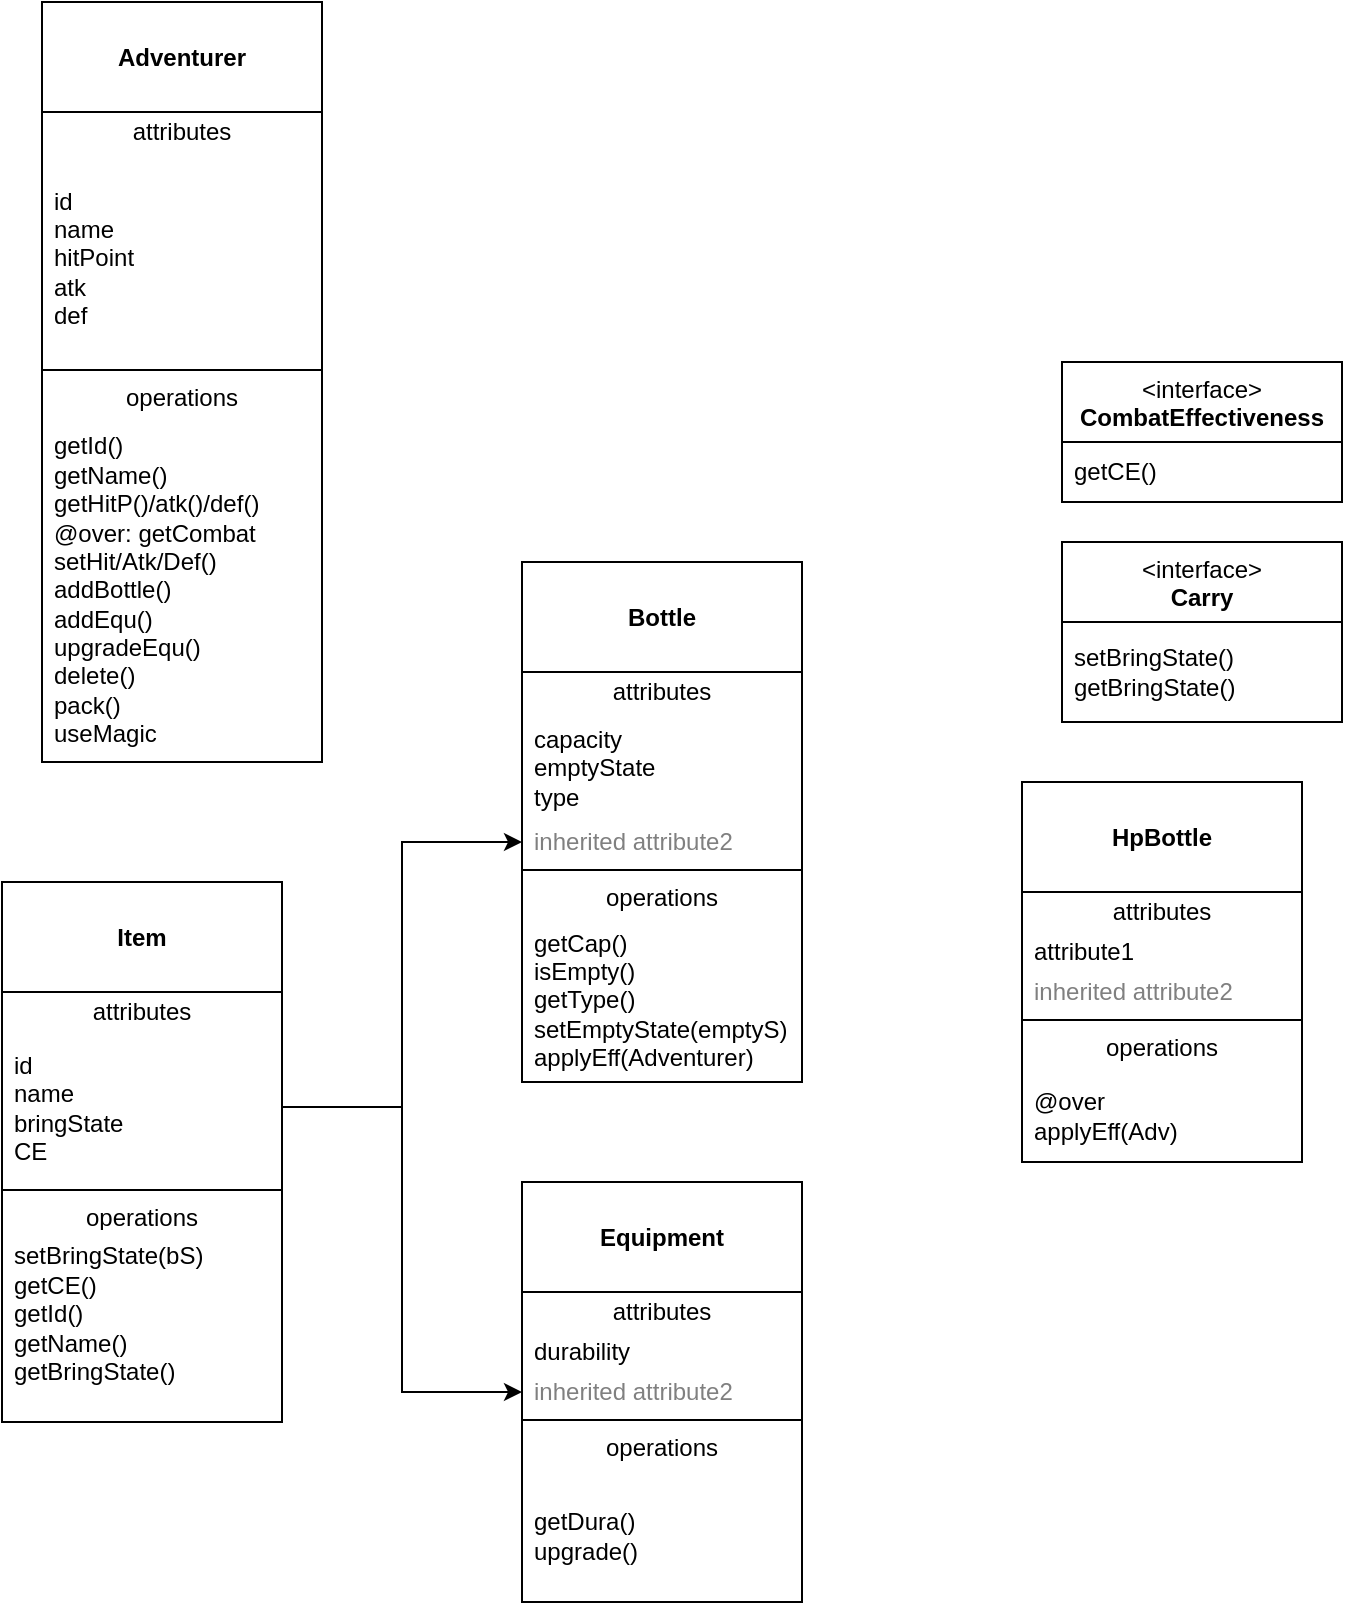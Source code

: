 <mxfile version="24.7.14">
  <diagram name="第 1 页" id="__HTfRvpChlXuJ6mpBq-">
    <mxGraphModel dx="1466" dy="2158" grid="1" gridSize="10" guides="1" tooltips="1" connect="1" arrows="1" fold="1" page="1" pageScale="1" pageWidth="827" pageHeight="1169" math="0" shadow="0">
      <root>
        <mxCell id="0" />
        <mxCell id="1" parent="0" />
        <mxCell id="biao0DX9JDY2F2U3iyRH-23" value="&lt;br&gt;&lt;b&gt;Adventurer&lt;/b&gt;" style="swimlane;fontStyle=0;align=center;verticalAlign=top;childLayout=stackLayout;horizontal=1;startSize=55;horizontalStack=0;resizeParent=1;resizeParentMax=0;resizeLast=0;collapsible=0;marginBottom=0;html=1;whiteSpace=wrap;" vertex="1" parent="1">
          <mxGeometry x="130" y="-70" width="140" height="380" as="geometry" />
        </mxCell>
        <mxCell id="biao0DX9JDY2F2U3iyRH-24" value="attributes" style="text;html=1;strokeColor=none;fillColor=none;align=center;verticalAlign=middle;spacingLeft=4;spacingRight=4;overflow=hidden;rotatable=0;points=[[0,0.5],[1,0.5]];portConstraint=eastwest;whiteSpace=wrap;" vertex="1" parent="biao0DX9JDY2F2U3iyRH-23">
          <mxGeometry y="55" width="140" height="20" as="geometry" />
        </mxCell>
        <mxCell id="biao0DX9JDY2F2U3iyRH-25" value="id&lt;div&gt;name&lt;/div&gt;&lt;div&gt;hitPoint&lt;/div&gt;&lt;div&gt;atk&lt;/div&gt;&lt;div&gt;def&lt;/div&gt;" style="text;html=1;strokeColor=none;fillColor=none;align=left;verticalAlign=middle;spacingLeft=4;spacingRight=4;overflow=hidden;rotatable=0;points=[[0,0.5],[1,0.5]];portConstraint=eastwest;whiteSpace=wrap;" vertex="1" parent="biao0DX9JDY2F2U3iyRH-23">
          <mxGeometry y="75" width="140" height="105" as="geometry" />
        </mxCell>
        <mxCell id="biao0DX9JDY2F2U3iyRH-28" value="" style="line;strokeWidth=1;fillColor=none;align=left;verticalAlign=middle;spacingTop=-1;spacingLeft=3;spacingRight=3;rotatable=0;labelPosition=right;points=[];portConstraint=eastwest;" vertex="1" parent="biao0DX9JDY2F2U3iyRH-23">
          <mxGeometry y="180" width="140" height="8" as="geometry" />
        </mxCell>
        <mxCell id="biao0DX9JDY2F2U3iyRH-29" value="operations" style="text;html=1;strokeColor=none;fillColor=none;align=center;verticalAlign=middle;spacingLeft=4;spacingRight=4;overflow=hidden;rotatable=0;points=[[0,0.5],[1,0.5]];portConstraint=eastwest;whiteSpace=wrap;" vertex="1" parent="biao0DX9JDY2F2U3iyRH-23">
          <mxGeometry y="188" width="140" height="20" as="geometry" />
        </mxCell>
        <mxCell id="biao0DX9JDY2F2U3iyRH-30" value="getId()&lt;div&gt;getName()&lt;/div&gt;&lt;div&gt;getHitP()/atk()/def()&lt;/div&gt;&lt;div&gt;@over: getCombat&lt;/div&gt;&lt;div&gt;setHit/Atk/Def()&lt;/div&gt;&lt;div&gt;addBottle()&lt;/div&gt;&lt;div&gt;addEqu()&lt;/div&gt;&lt;div&gt;upgradeEqu()&lt;/div&gt;&lt;div&gt;delete()&lt;/div&gt;&lt;div&gt;pack()&lt;/div&gt;&lt;div&gt;useMagic&lt;/div&gt;" style="text;html=1;strokeColor=none;fillColor=none;align=left;verticalAlign=middle;spacingLeft=4;spacingRight=4;overflow=hidden;rotatable=0;points=[[0,0.5],[1,0.5]];portConstraint=eastwest;whiteSpace=wrap;" vertex="1" parent="biao0DX9JDY2F2U3iyRH-23">
          <mxGeometry y="208" width="140" height="172" as="geometry" />
        </mxCell>
        <mxCell id="biao0DX9JDY2F2U3iyRH-43" value="&amp;lt;interface&amp;gt;&lt;br&gt;&lt;b&gt;CombatEffectiveness&lt;/b&gt;" style="swimlane;fontStyle=0;align=center;verticalAlign=top;childLayout=stackLayout;horizontal=1;startSize=40;horizontalStack=0;resizeParent=1;resizeParentMax=0;resizeLast=0;collapsible=0;marginBottom=0;html=1;whiteSpace=wrap;" vertex="1" parent="1">
          <mxGeometry x="640" y="110" width="140" height="70" as="geometry" />
        </mxCell>
        <mxCell id="biao0DX9JDY2F2U3iyRH-44" value="getCE()" style="text;html=1;strokeColor=none;fillColor=none;align=left;verticalAlign=middle;spacingLeft=4;spacingRight=4;overflow=hidden;rotatable=0;points=[[0,0.5],[1,0.5]];portConstraint=eastwest;whiteSpace=wrap;" vertex="1" parent="biao0DX9JDY2F2U3iyRH-43">
          <mxGeometry y="40" width="140" height="30" as="geometry" />
        </mxCell>
        <mxCell id="biao0DX9JDY2F2U3iyRH-45" value="&amp;lt;interface&amp;gt;&lt;br&gt;&lt;b&gt;Carry&lt;/b&gt;" style="swimlane;fontStyle=0;align=center;verticalAlign=top;childLayout=stackLayout;horizontal=1;startSize=40;horizontalStack=0;resizeParent=1;resizeParentMax=0;resizeLast=0;collapsible=0;marginBottom=0;html=1;whiteSpace=wrap;" vertex="1" parent="1">
          <mxGeometry x="640" y="200" width="140" height="90" as="geometry" />
        </mxCell>
        <mxCell id="biao0DX9JDY2F2U3iyRH-46" value="setBringState()&lt;div&gt;getBringState()&lt;/div&gt;" style="text;html=1;strokeColor=none;fillColor=none;align=left;verticalAlign=middle;spacingLeft=4;spacingRight=4;overflow=hidden;rotatable=0;points=[[0,0.5],[1,0.5]];portConstraint=eastwest;whiteSpace=wrap;" vertex="1" parent="biao0DX9JDY2F2U3iyRH-45">
          <mxGeometry y="40" width="140" height="50" as="geometry" />
        </mxCell>
        <mxCell id="biao0DX9JDY2F2U3iyRH-47" value="&lt;br&gt;&lt;b&gt;Item&lt;/b&gt;" style="swimlane;fontStyle=0;align=center;verticalAlign=top;childLayout=stackLayout;horizontal=1;startSize=55;horizontalStack=0;resizeParent=1;resizeParentMax=0;resizeLast=0;collapsible=0;marginBottom=0;html=1;whiteSpace=wrap;" vertex="1" parent="1">
          <mxGeometry x="110" y="370" width="140" height="270" as="geometry" />
        </mxCell>
        <mxCell id="biao0DX9JDY2F2U3iyRH-48" value="attributes" style="text;html=1;strokeColor=none;fillColor=none;align=center;verticalAlign=middle;spacingLeft=4;spacingRight=4;overflow=hidden;rotatable=0;points=[[0,0.5],[1,0.5]];portConstraint=eastwest;whiteSpace=wrap;" vertex="1" parent="biao0DX9JDY2F2U3iyRH-47">
          <mxGeometry y="55" width="140" height="20" as="geometry" />
        </mxCell>
        <mxCell id="biao0DX9JDY2F2U3iyRH-49" value="id&lt;div&gt;name&lt;/div&gt;&lt;div&gt;bringState&lt;/div&gt;&lt;div&gt;CE&lt;/div&gt;" style="text;html=1;strokeColor=none;fillColor=none;align=left;verticalAlign=middle;spacingLeft=4;spacingRight=4;overflow=hidden;rotatable=0;points=[[0,0.5],[1,0.5]];portConstraint=eastwest;whiteSpace=wrap;" vertex="1" parent="biao0DX9JDY2F2U3iyRH-47">
          <mxGeometry y="75" width="140" height="75" as="geometry" />
        </mxCell>
        <mxCell id="biao0DX9JDY2F2U3iyRH-52" value="" style="line;strokeWidth=1;fillColor=none;align=left;verticalAlign=middle;spacingTop=-1;spacingLeft=3;spacingRight=3;rotatable=0;labelPosition=right;points=[];portConstraint=eastwest;" vertex="1" parent="biao0DX9JDY2F2U3iyRH-47">
          <mxGeometry y="150" width="140" height="8" as="geometry" />
        </mxCell>
        <mxCell id="biao0DX9JDY2F2U3iyRH-53" value="operations" style="text;html=1;strokeColor=none;fillColor=none;align=center;verticalAlign=middle;spacingLeft=4;spacingRight=4;overflow=hidden;rotatable=0;points=[[0,0.5],[1,0.5]];portConstraint=eastwest;whiteSpace=wrap;" vertex="1" parent="biao0DX9JDY2F2U3iyRH-47">
          <mxGeometry y="158" width="140" height="17" as="geometry" />
        </mxCell>
        <mxCell id="biao0DX9JDY2F2U3iyRH-54" value="setBringState(bS)&lt;div&gt;getCE()&lt;/div&gt;&lt;div&gt;getId()&lt;/div&gt;&lt;div&gt;getName()&lt;/div&gt;&lt;div&gt;getBringState()&lt;br&gt;&lt;div&gt;&lt;br&gt;&lt;/div&gt;&lt;/div&gt;" style="text;html=1;strokeColor=none;fillColor=none;align=left;verticalAlign=middle;spacingLeft=4;spacingRight=4;overflow=hidden;rotatable=0;points=[[0,0.5],[1,0.5]];portConstraint=eastwest;whiteSpace=wrap;" vertex="1" parent="biao0DX9JDY2F2U3iyRH-47">
          <mxGeometry y="175" width="140" height="95" as="geometry" />
        </mxCell>
        <mxCell id="biao0DX9JDY2F2U3iyRH-55" value="&lt;br&gt;&lt;b&gt;Bottle&lt;/b&gt;" style="swimlane;fontStyle=0;align=center;verticalAlign=top;childLayout=stackLayout;horizontal=1;startSize=55;horizontalStack=0;resizeParent=1;resizeParentMax=0;resizeLast=0;collapsible=0;marginBottom=0;html=1;whiteSpace=wrap;" vertex="1" parent="1">
          <mxGeometry x="370" y="210" width="140" height="260" as="geometry" />
        </mxCell>
        <mxCell id="biao0DX9JDY2F2U3iyRH-56" value="attributes" style="text;html=1;strokeColor=none;fillColor=none;align=center;verticalAlign=middle;spacingLeft=4;spacingRight=4;overflow=hidden;rotatable=0;points=[[0,0.5],[1,0.5]];portConstraint=eastwest;whiteSpace=wrap;" vertex="1" parent="biao0DX9JDY2F2U3iyRH-55">
          <mxGeometry y="55" width="140" height="20" as="geometry" />
        </mxCell>
        <mxCell id="biao0DX9JDY2F2U3iyRH-57" value="capacity&lt;div&gt;emptyState&lt;/div&gt;&lt;div&gt;type&lt;/div&gt;" style="text;html=1;strokeColor=none;fillColor=none;align=left;verticalAlign=middle;spacingLeft=4;spacingRight=4;overflow=hidden;rotatable=0;points=[[0,0.5],[1,0.5]];portConstraint=eastwest;whiteSpace=wrap;" vertex="1" parent="biao0DX9JDY2F2U3iyRH-55">
          <mxGeometry y="75" width="140" height="55" as="geometry" />
        </mxCell>
        <mxCell id="biao0DX9JDY2F2U3iyRH-58" value="inherited attribute2" style="text;html=1;strokeColor=none;fillColor=none;align=left;verticalAlign=middle;spacingLeft=4;spacingRight=4;overflow=hidden;rotatable=0;points=[[0,0.5],[1,0.5]];portConstraint=eastwest;fontColor=#808080;whiteSpace=wrap;" vertex="1" parent="biao0DX9JDY2F2U3iyRH-55">
          <mxGeometry y="130" width="140" height="20" as="geometry" />
        </mxCell>
        <mxCell id="biao0DX9JDY2F2U3iyRH-59" value="" style="line;strokeWidth=1;fillColor=none;align=left;verticalAlign=middle;spacingTop=-1;spacingLeft=3;spacingRight=3;rotatable=0;labelPosition=right;points=[];portConstraint=eastwest;" vertex="1" parent="biao0DX9JDY2F2U3iyRH-55">
          <mxGeometry y="150" width="140" height="8" as="geometry" />
        </mxCell>
        <mxCell id="biao0DX9JDY2F2U3iyRH-60" value="operations" style="text;html=1;strokeColor=none;fillColor=none;align=center;verticalAlign=middle;spacingLeft=4;spacingRight=4;overflow=hidden;rotatable=0;points=[[0,0.5],[1,0.5]];portConstraint=eastwest;whiteSpace=wrap;" vertex="1" parent="biao0DX9JDY2F2U3iyRH-55">
          <mxGeometry y="158" width="140" height="20" as="geometry" />
        </mxCell>
        <mxCell id="biao0DX9JDY2F2U3iyRH-61" value="getCap()&lt;div&gt;isEmpty()&lt;/div&gt;&lt;div&gt;getType()&lt;/div&gt;&lt;div&gt;setEmptyState(emptyS)&lt;/div&gt;&lt;div&gt;applyEff(Adventurer)&lt;/div&gt;" style="text;html=1;strokeColor=none;fillColor=none;align=left;verticalAlign=middle;spacingLeft=4;spacingRight=4;overflow=hidden;rotatable=0;points=[[0,0.5],[1,0.5]];portConstraint=eastwest;whiteSpace=wrap;" vertex="1" parent="biao0DX9JDY2F2U3iyRH-55">
          <mxGeometry y="178" width="140" height="82" as="geometry" />
        </mxCell>
        <mxCell id="biao0DX9JDY2F2U3iyRH-62" style="edgeStyle=orthogonalEdgeStyle;rounded=0;orthogonalLoop=1;jettySize=auto;html=1;exitX=1;exitY=0.5;exitDx=0;exitDy=0;entryX=0;entryY=0.5;entryDx=0;entryDy=0;" edge="1" parent="1" source="biao0DX9JDY2F2U3iyRH-49" target="biao0DX9JDY2F2U3iyRH-58">
          <mxGeometry relative="1" as="geometry" />
        </mxCell>
        <mxCell id="biao0DX9JDY2F2U3iyRH-63" value="&lt;br&gt;&lt;b&gt;Equipment&lt;/b&gt;" style="swimlane;fontStyle=0;align=center;verticalAlign=top;childLayout=stackLayout;horizontal=1;startSize=55;horizontalStack=0;resizeParent=1;resizeParentMax=0;resizeLast=0;collapsible=0;marginBottom=0;html=1;whiteSpace=wrap;" vertex="1" parent="1">
          <mxGeometry x="370" y="520" width="140" height="210" as="geometry" />
        </mxCell>
        <mxCell id="biao0DX9JDY2F2U3iyRH-64" value="attributes" style="text;html=1;strokeColor=none;fillColor=none;align=center;verticalAlign=middle;spacingLeft=4;spacingRight=4;overflow=hidden;rotatable=0;points=[[0,0.5],[1,0.5]];portConstraint=eastwest;whiteSpace=wrap;" vertex="1" parent="biao0DX9JDY2F2U3iyRH-63">
          <mxGeometry y="55" width="140" height="20" as="geometry" />
        </mxCell>
        <mxCell id="biao0DX9JDY2F2U3iyRH-65" value="durability" style="text;html=1;strokeColor=none;fillColor=none;align=left;verticalAlign=middle;spacingLeft=4;spacingRight=4;overflow=hidden;rotatable=0;points=[[0,0.5],[1,0.5]];portConstraint=eastwest;whiteSpace=wrap;" vertex="1" parent="biao0DX9JDY2F2U3iyRH-63">
          <mxGeometry y="75" width="140" height="20" as="geometry" />
        </mxCell>
        <mxCell id="biao0DX9JDY2F2U3iyRH-66" value="inherited attribute2" style="text;html=1;strokeColor=none;fillColor=none;align=left;verticalAlign=middle;spacingLeft=4;spacingRight=4;overflow=hidden;rotatable=0;points=[[0,0.5],[1,0.5]];portConstraint=eastwest;fontColor=#808080;whiteSpace=wrap;" vertex="1" parent="biao0DX9JDY2F2U3iyRH-63">
          <mxGeometry y="95" width="140" height="20" as="geometry" />
        </mxCell>
        <mxCell id="biao0DX9JDY2F2U3iyRH-67" value="" style="line;strokeWidth=1;fillColor=none;align=left;verticalAlign=middle;spacingTop=-1;spacingLeft=3;spacingRight=3;rotatable=0;labelPosition=right;points=[];portConstraint=eastwest;" vertex="1" parent="biao0DX9JDY2F2U3iyRH-63">
          <mxGeometry y="115" width="140" height="8" as="geometry" />
        </mxCell>
        <mxCell id="biao0DX9JDY2F2U3iyRH-68" value="operations" style="text;html=1;strokeColor=none;fillColor=none;align=center;verticalAlign=middle;spacingLeft=4;spacingRight=4;overflow=hidden;rotatable=0;points=[[0,0.5],[1,0.5]];portConstraint=eastwest;whiteSpace=wrap;" vertex="1" parent="biao0DX9JDY2F2U3iyRH-63">
          <mxGeometry y="123" width="140" height="20" as="geometry" />
        </mxCell>
        <mxCell id="biao0DX9JDY2F2U3iyRH-69" value="getDura()&lt;div&gt;upgrade()&lt;/div&gt;" style="text;html=1;strokeColor=none;fillColor=none;align=left;verticalAlign=middle;spacingLeft=4;spacingRight=4;overflow=hidden;rotatable=0;points=[[0,0.5],[1,0.5]];portConstraint=eastwest;whiteSpace=wrap;" vertex="1" parent="biao0DX9JDY2F2U3iyRH-63">
          <mxGeometry y="143" width="140" height="67" as="geometry" />
        </mxCell>
        <mxCell id="biao0DX9JDY2F2U3iyRH-70" style="edgeStyle=orthogonalEdgeStyle;rounded=0;orthogonalLoop=1;jettySize=auto;html=1;exitX=1;exitY=0.5;exitDx=0;exitDy=0;entryX=0;entryY=0.5;entryDx=0;entryDy=0;" edge="1" parent="1" source="biao0DX9JDY2F2U3iyRH-49" target="biao0DX9JDY2F2U3iyRH-66">
          <mxGeometry relative="1" as="geometry" />
        </mxCell>
        <mxCell id="biao0DX9JDY2F2U3iyRH-71" value="&lt;br&gt;&lt;b&gt;HpBottle&lt;/b&gt;" style="swimlane;fontStyle=0;align=center;verticalAlign=top;childLayout=stackLayout;horizontal=1;startSize=55;horizontalStack=0;resizeParent=1;resizeParentMax=0;resizeLast=0;collapsible=0;marginBottom=0;html=1;whiteSpace=wrap;" vertex="1" parent="1">
          <mxGeometry x="620" y="320" width="140" height="190" as="geometry" />
        </mxCell>
        <mxCell id="biao0DX9JDY2F2U3iyRH-72" value="attributes" style="text;html=1;strokeColor=none;fillColor=none;align=center;verticalAlign=middle;spacingLeft=4;spacingRight=4;overflow=hidden;rotatable=0;points=[[0,0.5],[1,0.5]];portConstraint=eastwest;whiteSpace=wrap;" vertex="1" parent="biao0DX9JDY2F2U3iyRH-71">
          <mxGeometry y="55" width="140" height="20" as="geometry" />
        </mxCell>
        <mxCell id="biao0DX9JDY2F2U3iyRH-73" value="attribute1" style="text;html=1;strokeColor=none;fillColor=none;align=left;verticalAlign=middle;spacingLeft=4;spacingRight=4;overflow=hidden;rotatable=0;points=[[0,0.5],[1,0.5]];portConstraint=eastwest;whiteSpace=wrap;" vertex="1" parent="biao0DX9JDY2F2U3iyRH-71">
          <mxGeometry y="75" width="140" height="20" as="geometry" />
        </mxCell>
        <mxCell id="biao0DX9JDY2F2U3iyRH-74" value="inherited attribute2" style="text;html=1;strokeColor=none;fillColor=none;align=left;verticalAlign=middle;spacingLeft=4;spacingRight=4;overflow=hidden;rotatable=0;points=[[0,0.5],[1,0.5]];portConstraint=eastwest;fontColor=#808080;whiteSpace=wrap;" vertex="1" parent="biao0DX9JDY2F2U3iyRH-71">
          <mxGeometry y="95" width="140" height="20" as="geometry" />
        </mxCell>
        <mxCell id="biao0DX9JDY2F2U3iyRH-75" value="" style="line;strokeWidth=1;fillColor=none;align=left;verticalAlign=middle;spacingTop=-1;spacingLeft=3;spacingRight=3;rotatable=0;labelPosition=right;points=[];portConstraint=eastwest;" vertex="1" parent="biao0DX9JDY2F2U3iyRH-71">
          <mxGeometry y="115" width="140" height="8" as="geometry" />
        </mxCell>
        <mxCell id="biao0DX9JDY2F2U3iyRH-76" value="operations" style="text;html=1;strokeColor=none;fillColor=none;align=center;verticalAlign=middle;spacingLeft=4;spacingRight=4;overflow=hidden;rotatable=0;points=[[0,0.5],[1,0.5]];portConstraint=eastwest;whiteSpace=wrap;" vertex="1" parent="biao0DX9JDY2F2U3iyRH-71">
          <mxGeometry y="123" width="140" height="20" as="geometry" />
        </mxCell>
        <mxCell id="biao0DX9JDY2F2U3iyRH-77" value="@over&lt;div&gt;applyEff(Adv)&lt;/div&gt;" style="text;html=1;strokeColor=none;fillColor=none;align=left;verticalAlign=middle;spacingLeft=4;spacingRight=4;overflow=hidden;rotatable=0;points=[[0,0.5],[1,0.5]];portConstraint=eastwest;whiteSpace=wrap;" vertex="1" parent="biao0DX9JDY2F2U3iyRH-71">
          <mxGeometry y="143" width="140" height="47" as="geometry" />
        </mxCell>
      </root>
    </mxGraphModel>
  </diagram>
</mxfile>
